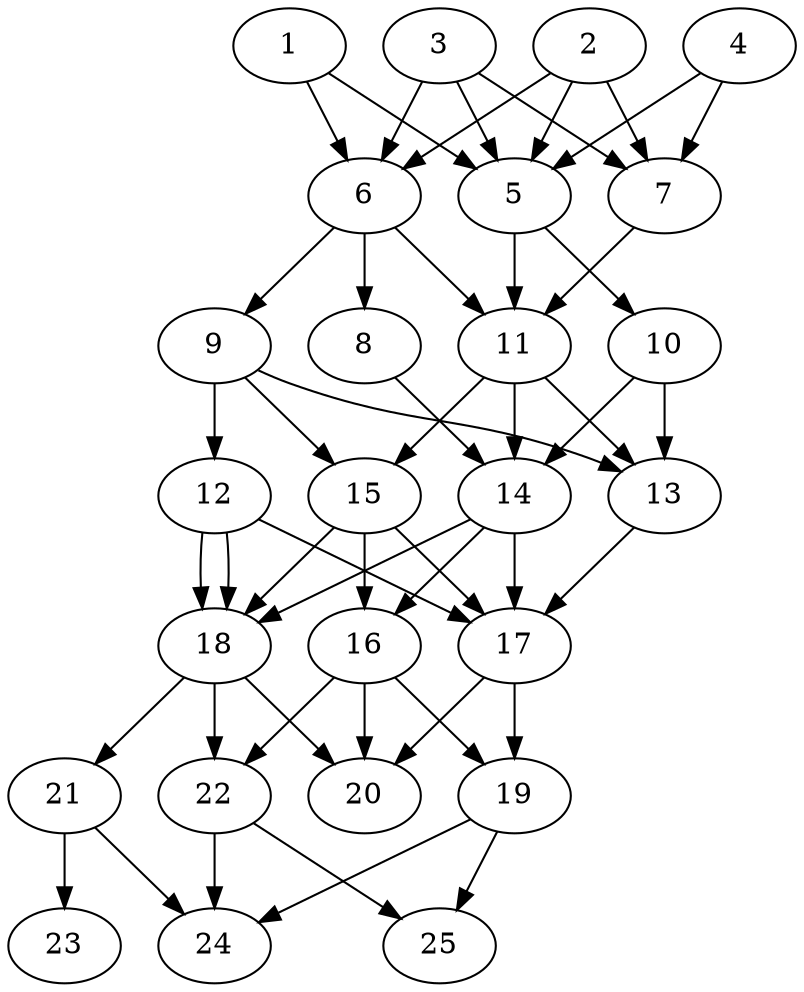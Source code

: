 // DAG automatically generated by daggen at Thu Oct  3 14:00:40 2019
// ./daggen --dot -n 25 --ccr 0.4 --fat 0.5 --regular 0.9 --density 0.9 --mindata 5242880 --maxdata 52428800 
digraph G {
  1 [size="50224640", alpha="0.01", expect_size="20089856"] 
  1 -> 5 [size ="20089856"]
  1 -> 6 [size ="20089856"]
  2 [size="23475200", alpha="0.08", expect_size="9390080"] 
  2 -> 5 [size ="9390080"]
  2 -> 6 [size ="9390080"]
  2 -> 7 [size ="9390080"]
  3 [size="19466240", alpha="0.19", expect_size="7786496"] 
  3 -> 5 [size ="7786496"]
  3 -> 6 [size ="7786496"]
  3 -> 7 [size ="7786496"]
  4 [size="90920960", alpha="0.01", expect_size="36368384"] 
  4 -> 5 [size ="36368384"]
  4 -> 7 [size ="36368384"]
  5 [size="35937280", alpha="0.13", expect_size="14374912"] 
  5 -> 10 [size ="14374912"]
  5 -> 11 [size ="14374912"]
  6 [size="44802560", alpha="0.17", expect_size="17921024"] 
  6 -> 8 [size ="17921024"]
  6 -> 9 [size ="17921024"]
  6 -> 11 [size ="17921024"]
  7 [size="71354880", alpha="0.07", expect_size="28541952"] 
  7 -> 11 [size ="28541952"]
  8 [size="90967040", alpha="0.10", expect_size="36386816"] 
  8 -> 14 [size ="36386816"]
  9 [size="68303360", alpha="0.01", expect_size="27321344"] 
  9 -> 12 [size ="27321344"]
  9 -> 13 [size ="27321344"]
  9 -> 15 [size ="27321344"]
  10 [size="43814400", alpha="0.01", expect_size="17525760"] 
  10 -> 13 [size ="17525760"]
  10 -> 14 [size ="17525760"]
  11 [size="112957440", alpha="0.11", expect_size="45182976"] 
  11 -> 13 [size ="45182976"]
  11 -> 14 [size ="45182976"]
  11 -> 15 [size ="45182976"]
  12 [size="116705280", alpha="0.20", expect_size="46682112"] 
  12 -> 17 [size ="46682112"]
  12 -> 18 [size ="46682112"]
  12 -> 18 [size ="46682112"]
  13 [size="43768320", alpha="0.06", expect_size="17507328"] 
  13 -> 17 [size ="17507328"]
  14 [size="36848640", alpha="0.16", expect_size="14739456"] 
  14 -> 16 [size ="14739456"]
  14 -> 17 [size ="14739456"]
  14 -> 18 [size ="14739456"]
  15 [size="42488320", alpha="0.04", expect_size="16995328"] 
  15 -> 16 [size ="16995328"]
  15 -> 17 [size ="16995328"]
  15 -> 18 [size ="16995328"]
  16 [size="119357440", alpha="0.14", expect_size="47742976"] 
  16 -> 19 [size ="47742976"]
  16 -> 20 [size ="47742976"]
  16 -> 22 [size ="47742976"]
  17 [size="102720000", alpha="0.12", expect_size="41088000"] 
  17 -> 19 [size ="41088000"]
  17 -> 20 [size ="41088000"]
  18 [size="24537600", alpha="0.14", expect_size="9815040"] 
  18 -> 20 [size ="9815040"]
  18 -> 21 [size ="9815040"]
  18 -> 22 [size ="9815040"]
  19 [size="81863680", alpha="0.16", expect_size="32745472"] 
  19 -> 24 [size ="32745472"]
  19 -> 25 [size ="32745472"]
  20 [size="85701120", alpha="0.19", expect_size="34280448"] 
  21 [size="88957440", alpha="0.08", expect_size="35582976"] 
  21 -> 23 [size ="35582976"]
  21 -> 24 [size ="35582976"]
  22 [size="33464320", alpha="0.20", expect_size="13385728"] 
  22 -> 24 [size ="13385728"]
  22 -> 25 [size ="13385728"]
  23 [size="33077760", alpha="0.12", expect_size="13231104"] 
  24 [size="68853760", alpha="0.17", expect_size="27541504"] 
  25 [size="45329920", alpha="0.07", expect_size="18131968"] 
}

